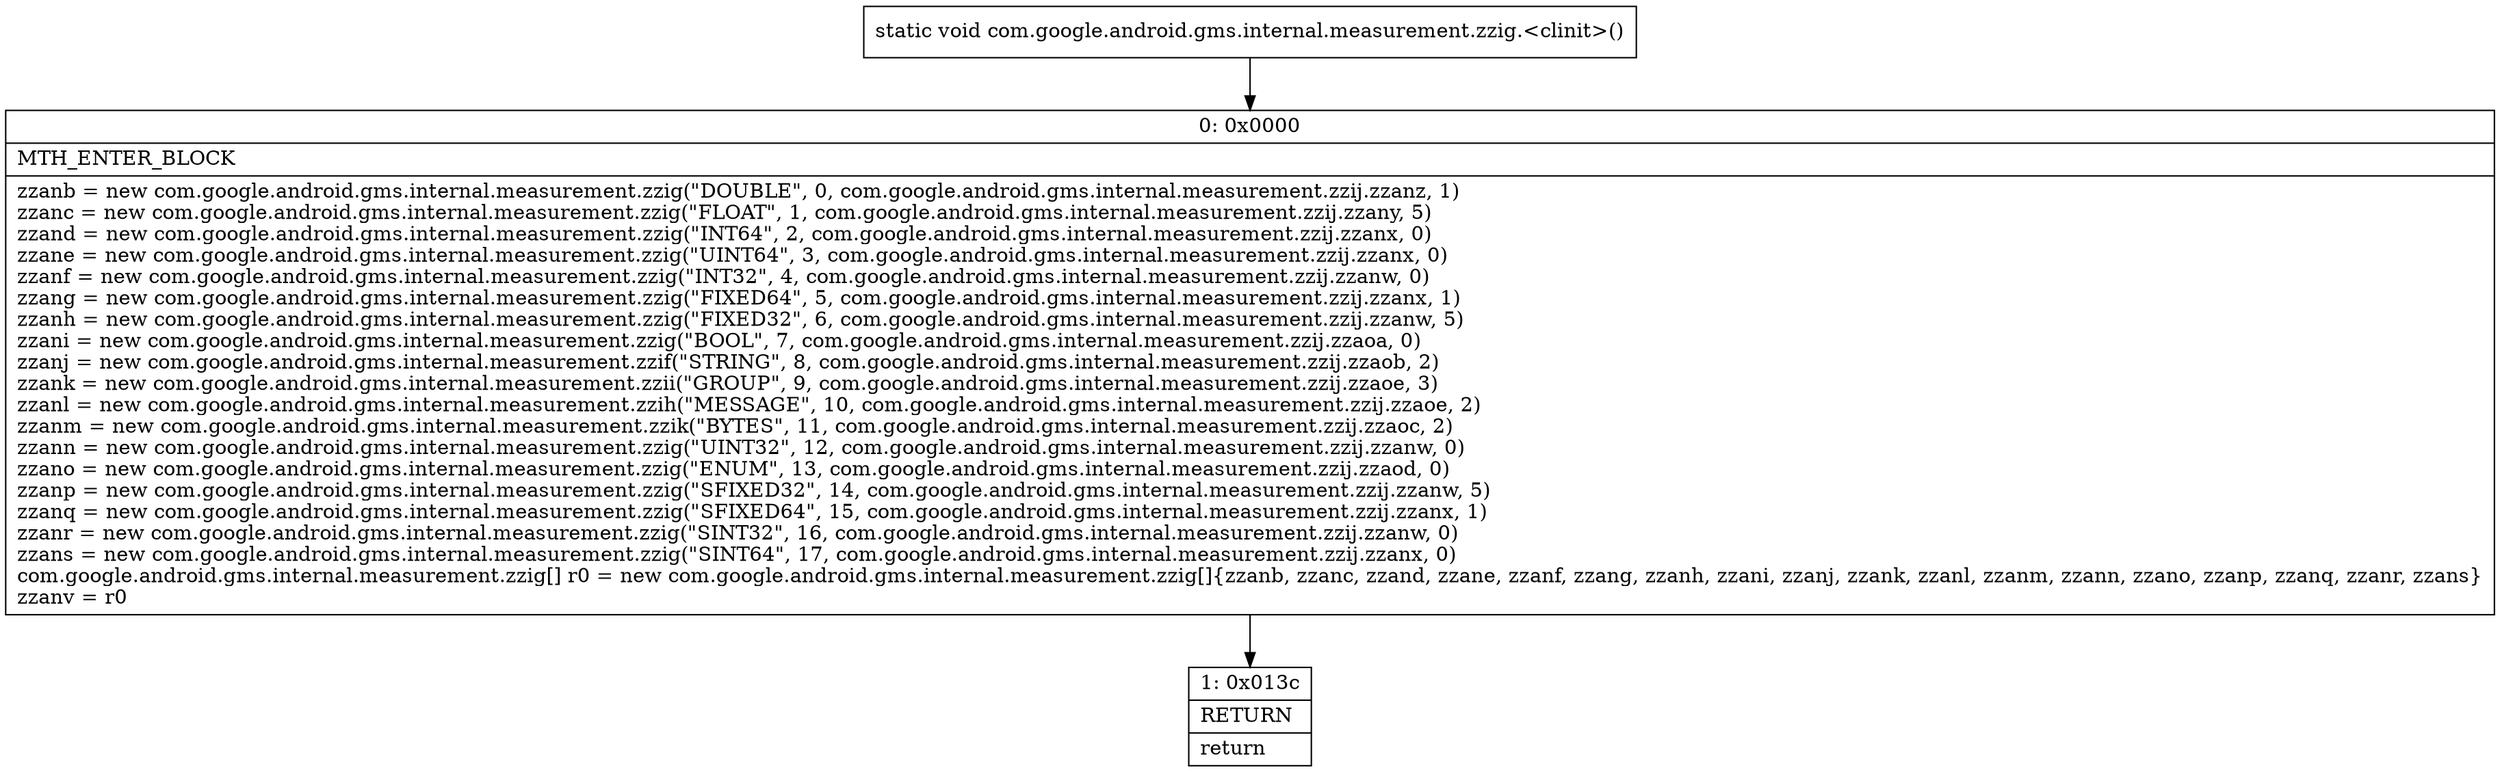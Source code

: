 digraph "CFG forcom.google.android.gms.internal.measurement.zzig.\<clinit\>()V" {
Node_0 [shape=record,label="{0\:\ 0x0000|MTH_ENTER_BLOCK\l|zzanb = new com.google.android.gms.internal.measurement.zzig(\"DOUBLE\", 0, com.google.android.gms.internal.measurement.zzij.zzanz, 1)\lzzanc = new com.google.android.gms.internal.measurement.zzig(\"FLOAT\", 1, com.google.android.gms.internal.measurement.zzij.zzany, 5)\lzzand = new com.google.android.gms.internal.measurement.zzig(\"INT64\", 2, com.google.android.gms.internal.measurement.zzij.zzanx, 0)\lzzane = new com.google.android.gms.internal.measurement.zzig(\"UINT64\", 3, com.google.android.gms.internal.measurement.zzij.zzanx, 0)\lzzanf = new com.google.android.gms.internal.measurement.zzig(\"INT32\", 4, com.google.android.gms.internal.measurement.zzij.zzanw, 0)\lzzang = new com.google.android.gms.internal.measurement.zzig(\"FIXED64\", 5, com.google.android.gms.internal.measurement.zzij.zzanx, 1)\lzzanh = new com.google.android.gms.internal.measurement.zzig(\"FIXED32\", 6, com.google.android.gms.internal.measurement.zzij.zzanw, 5)\lzzani = new com.google.android.gms.internal.measurement.zzig(\"BOOL\", 7, com.google.android.gms.internal.measurement.zzij.zzaoa, 0)\lzzanj = new com.google.android.gms.internal.measurement.zzif(\"STRING\", 8, com.google.android.gms.internal.measurement.zzij.zzaob, 2)\lzzank = new com.google.android.gms.internal.measurement.zzii(\"GROUP\", 9, com.google.android.gms.internal.measurement.zzij.zzaoe, 3)\lzzanl = new com.google.android.gms.internal.measurement.zzih(\"MESSAGE\", 10, com.google.android.gms.internal.measurement.zzij.zzaoe, 2)\lzzanm = new com.google.android.gms.internal.measurement.zzik(\"BYTES\", 11, com.google.android.gms.internal.measurement.zzij.zzaoc, 2)\lzzann = new com.google.android.gms.internal.measurement.zzig(\"UINT32\", 12, com.google.android.gms.internal.measurement.zzij.zzanw, 0)\lzzano = new com.google.android.gms.internal.measurement.zzig(\"ENUM\", 13, com.google.android.gms.internal.measurement.zzij.zzaod, 0)\lzzanp = new com.google.android.gms.internal.measurement.zzig(\"SFIXED32\", 14, com.google.android.gms.internal.measurement.zzij.zzanw, 5)\lzzanq = new com.google.android.gms.internal.measurement.zzig(\"SFIXED64\", 15, com.google.android.gms.internal.measurement.zzij.zzanx, 1)\lzzanr = new com.google.android.gms.internal.measurement.zzig(\"SINT32\", 16, com.google.android.gms.internal.measurement.zzij.zzanw, 0)\lzzans = new com.google.android.gms.internal.measurement.zzig(\"SINT64\", 17, com.google.android.gms.internal.measurement.zzij.zzanx, 0)\lcom.google.android.gms.internal.measurement.zzig[] r0 = new com.google.android.gms.internal.measurement.zzig[]\{zzanb, zzanc, zzand, zzane, zzanf, zzang, zzanh, zzani, zzanj, zzank, zzanl, zzanm, zzann, zzano, zzanp, zzanq, zzanr, zzans\}\lzzanv = r0\l}"];
Node_1 [shape=record,label="{1\:\ 0x013c|RETURN\l|return\l}"];
MethodNode[shape=record,label="{static void com.google.android.gms.internal.measurement.zzig.\<clinit\>() }"];
MethodNode -> Node_0;
Node_0 -> Node_1;
}

